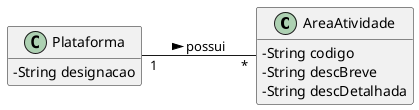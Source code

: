 @startuml
skinparam classAttributeIconSize 0
hide methods
left to right direction

class AreaAtividade {
  -String codigo
  -String descBreve
  -String descDetalhada
 
}

class Plataforma {
  -String designacao
}

Plataforma "1" -- "*" AreaAtividade : possui >
@enduml
